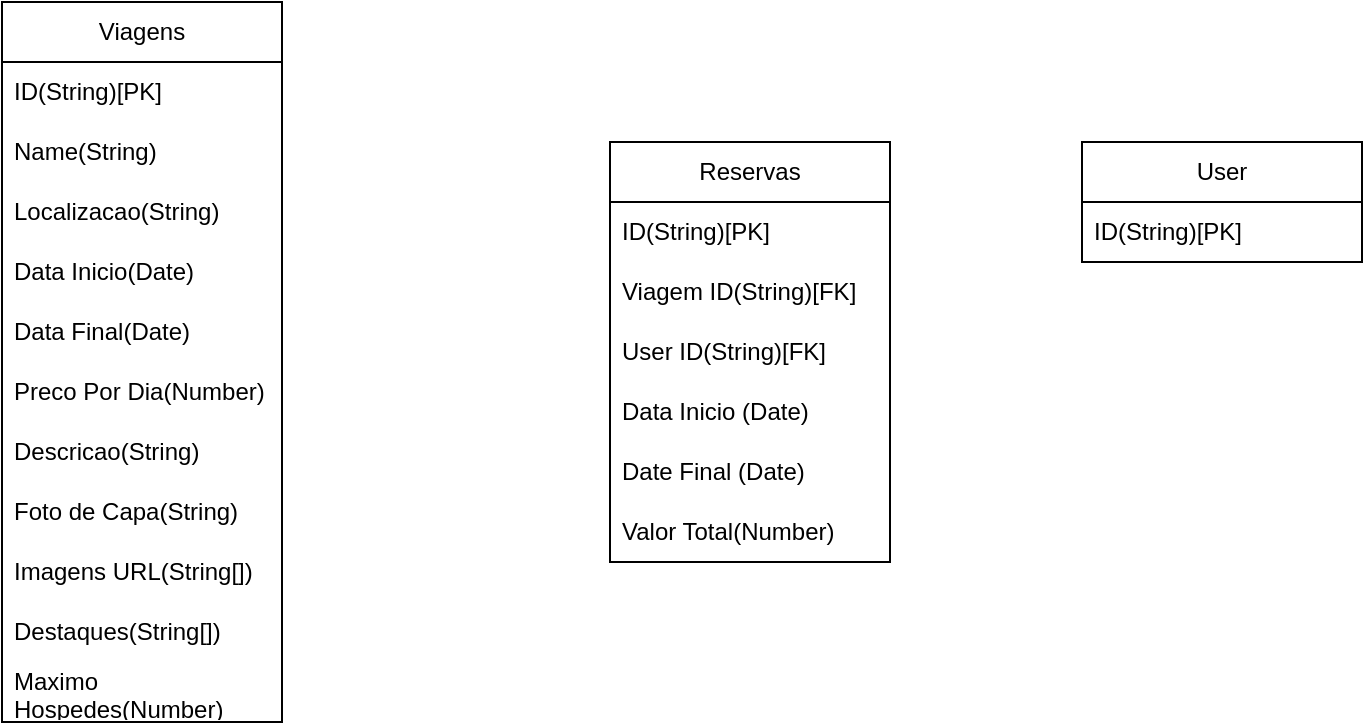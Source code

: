 <mxfile version="21.6.1" type="github">
  <diagram name="Página-1" id="3ZTnBCGu5vQVPXwO5Jc6">
    <mxGraphModel dx="1707" dy="444" grid="1" gridSize="10" guides="1" tooltips="1" connect="1" arrows="1" fold="1" page="1" pageScale="1" pageWidth="827" pageHeight="1169" math="0" shadow="0">
      <root>
        <mxCell id="0" />
        <mxCell id="1" parent="0" />
        <mxCell id="SrxCqSOidfZh2QfHFT97-1" value="Viagens" style="swimlane;fontStyle=0;childLayout=stackLayout;horizontal=1;startSize=30;horizontalStack=0;resizeParent=1;resizeParentMax=0;resizeLast=0;collapsible=1;marginBottom=0;whiteSpace=wrap;html=1;" vertex="1" parent="1">
          <mxGeometry x="-30" width="140" height="360" as="geometry" />
        </mxCell>
        <mxCell id="SrxCqSOidfZh2QfHFT97-2" value="ID(String)[PK]" style="text;strokeColor=none;fillColor=none;align=left;verticalAlign=middle;spacingLeft=4;spacingRight=4;overflow=hidden;points=[[0,0.5],[1,0.5]];portConstraint=eastwest;rotatable=0;whiteSpace=wrap;html=1;" vertex="1" parent="SrxCqSOidfZh2QfHFT97-1">
          <mxGeometry y="30" width="140" height="30" as="geometry" />
        </mxCell>
        <mxCell id="SrxCqSOidfZh2QfHFT97-12" value="Name(String)" style="text;strokeColor=none;fillColor=none;align=left;verticalAlign=middle;spacingLeft=4;spacingRight=4;overflow=hidden;points=[[0,0.5],[1,0.5]];portConstraint=eastwest;rotatable=0;whiteSpace=wrap;html=1;" vertex="1" parent="SrxCqSOidfZh2QfHFT97-1">
          <mxGeometry y="60" width="140" height="30" as="geometry" />
        </mxCell>
        <mxCell id="SrxCqSOidfZh2QfHFT97-3" value="Localizacao(String)" style="text;strokeColor=none;fillColor=none;align=left;verticalAlign=middle;spacingLeft=4;spacingRight=4;overflow=hidden;points=[[0,0.5],[1,0.5]];portConstraint=eastwest;rotatable=0;whiteSpace=wrap;html=1;" vertex="1" parent="SrxCqSOidfZh2QfHFT97-1">
          <mxGeometry y="90" width="140" height="30" as="geometry" />
        </mxCell>
        <mxCell id="SrxCqSOidfZh2QfHFT97-4" value="Data Inicio(Date)" style="text;strokeColor=none;fillColor=none;align=left;verticalAlign=middle;spacingLeft=4;spacingRight=4;overflow=hidden;points=[[0,0.5],[1,0.5]];portConstraint=eastwest;rotatable=0;whiteSpace=wrap;html=1;" vertex="1" parent="SrxCqSOidfZh2QfHFT97-1">
          <mxGeometry y="120" width="140" height="30" as="geometry" />
        </mxCell>
        <mxCell id="SrxCqSOidfZh2QfHFT97-5" value="Data Final(Date)" style="text;strokeColor=none;fillColor=none;align=left;verticalAlign=middle;spacingLeft=4;spacingRight=4;overflow=hidden;points=[[0,0.5],[1,0.5]];portConstraint=eastwest;rotatable=0;whiteSpace=wrap;html=1;" vertex="1" parent="SrxCqSOidfZh2QfHFT97-1">
          <mxGeometry y="150" width="140" height="30" as="geometry" />
        </mxCell>
        <mxCell id="SrxCqSOidfZh2QfHFT97-6" value="Preco Por Dia(Number)" style="text;strokeColor=none;fillColor=none;align=left;verticalAlign=middle;spacingLeft=4;spacingRight=4;overflow=hidden;points=[[0,0.5],[1,0.5]];portConstraint=eastwest;rotatable=0;whiteSpace=wrap;html=1;" vertex="1" parent="SrxCqSOidfZh2QfHFT97-1">
          <mxGeometry y="180" width="140" height="30" as="geometry" />
        </mxCell>
        <mxCell id="SrxCqSOidfZh2QfHFT97-7" value="Descricao(String)" style="text;strokeColor=none;fillColor=none;align=left;verticalAlign=middle;spacingLeft=4;spacingRight=4;overflow=hidden;points=[[0,0.5],[1,0.5]];portConstraint=eastwest;rotatable=0;whiteSpace=wrap;html=1;" vertex="1" parent="SrxCqSOidfZh2QfHFT97-1">
          <mxGeometry y="210" width="140" height="30" as="geometry" />
        </mxCell>
        <mxCell id="SrxCqSOidfZh2QfHFT97-8" value="Foto de Capa(String)" style="text;strokeColor=none;fillColor=none;align=left;verticalAlign=middle;spacingLeft=4;spacingRight=4;overflow=hidden;points=[[0,0.5],[1,0.5]];portConstraint=eastwest;rotatable=0;whiteSpace=wrap;html=1;" vertex="1" parent="SrxCqSOidfZh2QfHFT97-1">
          <mxGeometry y="240" width="140" height="30" as="geometry" />
        </mxCell>
        <mxCell id="SrxCqSOidfZh2QfHFT97-9" value="Imagens URL(String[])" style="text;strokeColor=none;fillColor=none;align=left;verticalAlign=middle;spacingLeft=4;spacingRight=4;overflow=hidden;points=[[0,0.5],[1,0.5]];portConstraint=eastwest;rotatable=0;whiteSpace=wrap;html=1;" vertex="1" parent="SrxCqSOidfZh2QfHFT97-1">
          <mxGeometry y="270" width="140" height="30" as="geometry" />
        </mxCell>
        <mxCell id="SrxCqSOidfZh2QfHFT97-10" value="Destaques(String[])" style="text;strokeColor=none;fillColor=none;align=left;verticalAlign=middle;spacingLeft=4;spacingRight=4;overflow=hidden;points=[[0,0.5],[1,0.5]];portConstraint=eastwest;rotatable=0;whiteSpace=wrap;html=1;" vertex="1" parent="SrxCqSOidfZh2QfHFT97-1">
          <mxGeometry y="300" width="140" height="30" as="geometry" />
        </mxCell>
        <mxCell id="SrxCqSOidfZh2QfHFT97-11" value="Maximo Hospedes(Number)" style="text;strokeColor=none;fillColor=none;align=left;verticalAlign=middle;spacingLeft=4;spacingRight=4;overflow=hidden;points=[[0,0.5],[1,0.5]];portConstraint=eastwest;rotatable=0;whiteSpace=wrap;html=1;" vertex="1" parent="SrxCqSOidfZh2QfHFT97-1">
          <mxGeometry y="330" width="140" height="30" as="geometry" />
        </mxCell>
        <mxCell id="SrxCqSOidfZh2QfHFT97-13" value="Reservas" style="swimlane;fontStyle=0;childLayout=stackLayout;horizontal=1;startSize=30;horizontalStack=0;resizeParent=1;resizeParentMax=0;resizeLast=0;collapsible=1;marginBottom=0;whiteSpace=wrap;html=1;" vertex="1" parent="1">
          <mxGeometry x="274" y="70" width="140" height="210" as="geometry" />
        </mxCell>
        <mxCell id="SrxCqSOidfZh2QfHFT97-14" value="ID(String)[PK]" style="text;strokeColor=none;fillColor=none;align=left;verticalAlign=middle;spacingLeft=4;spacingRight=4;overflow=hidden;points=[[0,0.5],[1,0.5]];portConstraint=eastwest;rotatable=0;whiteSpace=wrap;html=1;" vertex="1" parent="SrxCqSOidfZh2QfHFT97-13">
          <mxGeometry y="30" width="140" height="30" as="geometry" />
        </mxCell>
        <mxCell id="SrxCqSOidfZh2QfHFT97-15" value="Viagem ID(String)[FK]" style="text;strokeColor=none;fillColor=none;align=left;verticalAlign=middle;spacingLeft=4;spacingRight=4;overflow=hidden;points=[[0,0.5],[1,0.5]];portConstraint=eastwest;rotatable=0;whiteSpace=wrap;html=1;" vertex="1" parent="SrxCqSOidfZh2QfHFT97-13">
          <mxGeometry y="60" width="140" height="30" as="geometry" />
        </mxCell>
        <mxCell id="SrxCqSOidfZh2QfHFT97-16" value="User ID(String)[FK]" style="text;strokeColor=none;fillColor=none;align=left;verticalAlign=middle;spacingLeft=4;spacingRight=4;overflow=hidden;points=[[0,0.5],[1,0.5]];portConstraint=eastwest;rotatable=0;whiteSpace=wrap;html=1;" vertex="1" parent="SrxCqSOidfZh2QfHFT97-13">
          <mxGeometry y="90" width="140" height="30" as="geometry" />
        </mxCell>
        <mxCell id="SrxCqSOidfZh2QfHFT97-21" value="Data Inicio (Date)" style="text;strokeColor=none;fillColor=none;align=left;verticalAlign=middle;spacingLeft=4;spacingRight=4;overflow=hidden;points=[[0,0.5],[1,0.5]];portConstraint=eastwest;rotatable=0;whiteSpace=wrap;html=1;" vertex="1" parent="SrxCqSOidfZh2QfHFT97-13">
          <mxGeometry y="120" width="140" height="30" as="geometry" />
        </mxCell>
        <mxCell id="SrxCqSOidfZh2QfHFT97-22" value="Date Final (Date)" style="text;strokeColor=none;fillColor=none;align=left;verticalAlign=middle;spacingLeft=4;spacingRight=4;overflow=hidden;points=[[0,0.5],[1,0.5]];portConstraint=eastwest;rotatable=0;whiteSpace=wrap;html=1;" vertex="1" parent="SrxCqSOidfZh2QfHFT97-13">
          <mxGeometry y="150" width="140" height="30" as="geometry" />
        </mxCell>
        <mxCell id="SrxCqSOidfZh2QfHFT97-23" value="Valor Total(Number)" style="text;strokeColor=none;fillColor=none;align=left;verticalAlign=middle;spacingLeft=4;spacingRight=4;overflow=hidden;points=[[0,0.5],[1,0.5]];portConstraint=eastwest;rotatable=0;whiteSpace=wrap;html=1;" vertex="1" parent="SrxCqSOidfZh2QfHFT97-13">
          <mxGeometry y="180" width="140" height="30" as="geometry" />
        </mxCell>
        <mxCell id="SrxCqSOidfZh2QfHFT97-17" value="User" style="swimlane;fontStyle=0;childLayout=stackLayout;horizontal=1;startSize=30;horizontalStack=0;resizeParent=1;resizeParentMax=0;resizeLast=0;collapsible=1;marginBottom=0;whiteSpace=wrap;html=1;" vertex="1" parent="1">
          <mxGeometry x="510" y="70" width="140" height="60" as="geometry" />
        </mxCell>
        <mxCell id="SrxCqSOidfZh2QfHFT97-18" value="ID(String)[PK]" style="text;strokeColor=none;fillColor=none;align=left;verticalAlign=middle;spacingLeft=4;spacingRight=4;overflow=hidden;points=[[0,0.5],[1,0.5]];portConstraint=eastwest;rotatable=0;whiteSpace=wrap;html=1;" vertex="1" parent="SrxCqSOidfZh2QfHFT97-17">
          <mxGeometry y="30" width="140" height="30" as="geometry" />
        </mxCell>
      </root>
    </mxGraphModel>
  </diagram>
</mxfile>
